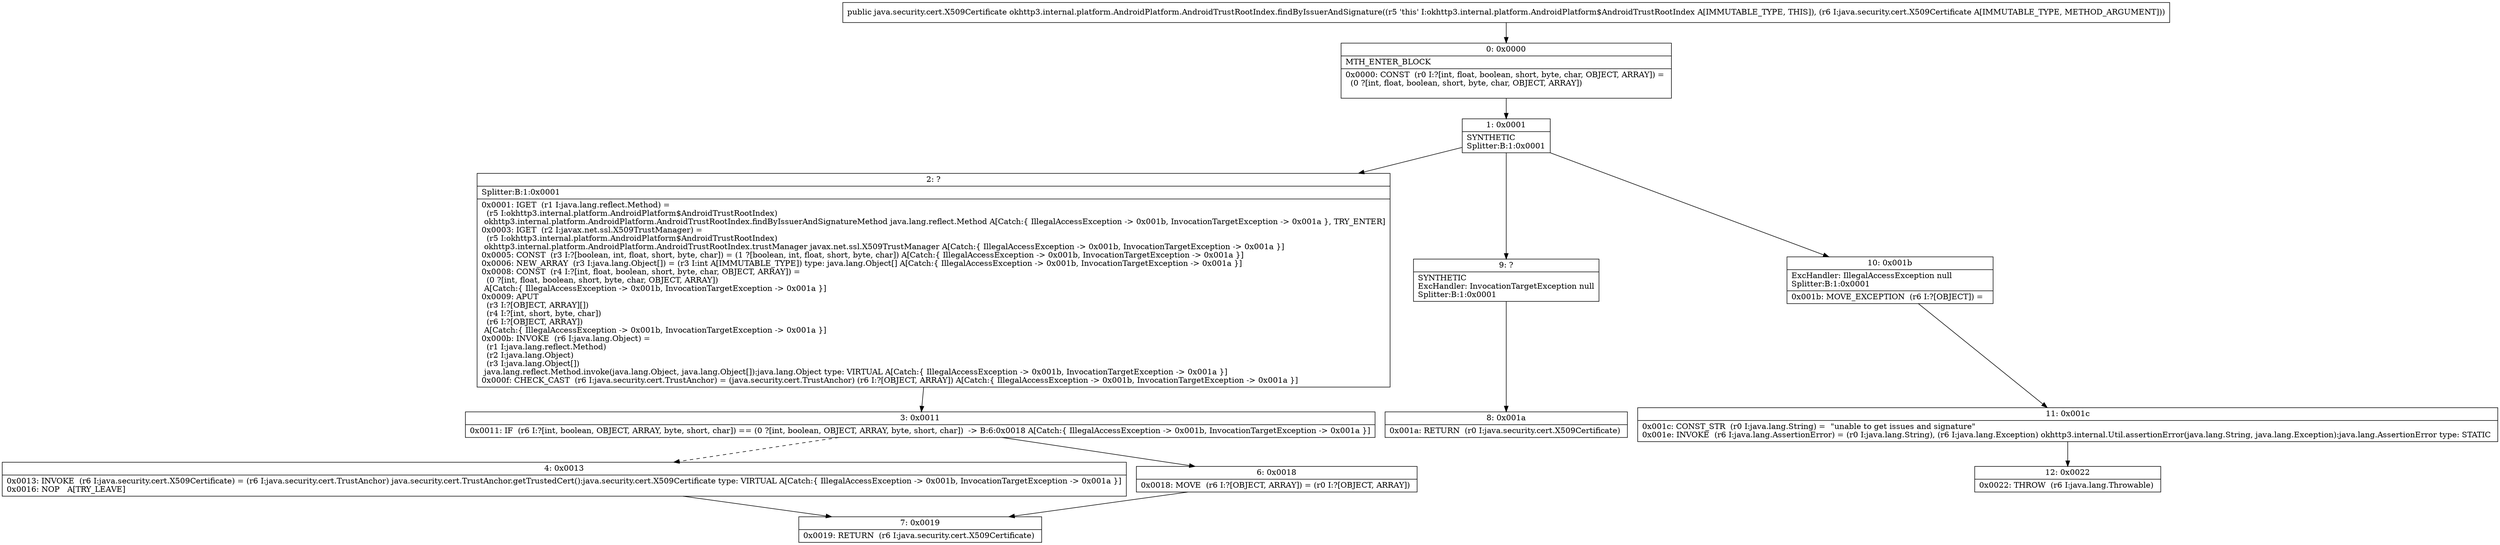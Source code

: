digraph "CFG forokhttp3.internal.platform.AndroidPlatform.AndroidTrustRootIndex.findByIssuerAndSignature(Ljava\/security\/cert\/X509Certificate;)Ljava\/security\/cert\/X509Certificate;" {
Node_0 [shape=record,label="{0\:\ 0x0000|MTH_ENTER_BLOCK\l|0x0000: CONST  (r0 I:?[int, float, boolean, short, byte, char, OBJECT, ARRAY]) = \l  (0 ?[int, float, boolean, short, byte, char, OBJECT, ARRAY])\l \l}"];
Node_1 [shape=record,label="{1\:\ 0x0001|SYNTHETIC\lSplitter:B:1:0x0001\l}"];
Node_2 [shape=record,label="{2\:\ ?|Splitter:B:1:0x0001\l|0x0001: IGET  (r1 I:java.lang.reflect.Method) = \l  (r5 I:okhttp3.internal.platform.AndroidPlatform$AndroidTrustRootIndex)\l okhttp3.internal.platform.AndroidPlatform.AndroidTrustRootIndex.findByIssuerAndSignatureMethod java.lang.reflect.Method A[Catch:\{ IllegalAccessException \-\> 0x001b, InvocationTargetException \-\> 0x001a \}, TRY_ENTER]\l0x0003: IGET  (r2 I:javax.net.ssl.X509TrustManager) = \l  (r5 I:okhttp3.internal.platform.AndroidPlatform$AndroidTrustRootIndex)\l okhttp3.internal.platform.AndroidPlatform.AndroidTrustRootIndex.trustManager javax.net.ssl.X509TrustManager A[Catch:\{ IllegalAccessException \-\> 0x001b, InvocationTargetException \-\> 0x001a \}]\l0x0005: CONST  (r3 I:?[boolean, int, float, short, byte, char]) = (1 ?[boolean, int, float, short, byte, char]) A[Catch:\{ IllegalAccessException \-\> 0x001b, InvocationTargetException \-\> 0x001a \}]\l0x0006: NEW_ARRAY  (r3 I:java.lang.Object[]) = (r3 I:int A[IMMUTABLE_TYPE]) type: java.lang.Object[] A[Catch:\{ IllegalAccessException \-\> 0x001b, InvocationTargetException \-\> 0x001a \}]\l0x0008: CONST  (r4 I:?[int, float, boolean, short, byte, char, OBJECT, ARRAY]) = \l  (0 ?[int, float, boolean, short, byte, char, OBJECT, ARRAY])\l A[Catch:\{ IllegalAccessException \-\> 0x001b, InvocationTargetException \-\> 0x001a \}]\l0x0009: APUT  \l  (r3 I:?[OBJECT, ARRAY][])\l  (r4 I:?[int, short, byte, char])\l  (r6 I:?[OBJECT, ARRAY])\l A[Catch:\{ IllegalAccessException \-\> 0x001b, InvocationTargetException \-\> 0x001a \}]\l0x000b: INVOKE  (r6 I:java.lang.Object) = \l  (r1 I:java.lang.reflect.Method)\l  (r2 I:java.lang.Object)\l  (r3 I:java.lang.Object[])\l java.lang.reflect.Method.invoke(java.lang.Object, java.lang.Object[]):java.lang.Object type: VIRTUAL A[Catch:\{ IllegalAccessException \-\> 0x001b, InvocationTargetException \-\> 0x001a \}]\l0x000f: CHECK_CAST  (r6 I:java.security.cert.TrustAnchor) = (java.security.cert.TrustAnchor) (r6 I:?[OBJECT, ARRAY]) A[Catch:\{ IllegalAccessException \-\> 0x001b, InvocationTargetException \-\> 0x001a \}]\l}"];
Node_3 [shape=record,label="{3\:\ 0x0011|0x0011: IF  (r6 I:?[int, boolean, OBJECT, ARRAY, byte, short, char]) == (0 ?[int, boolean, OBJECT, ARRAY, byte, short, char])  \-\> B:6:0x0018 A[Catch:\{ IllegalAccessException \-\> 0x001b, InvocationTargetException \-\> 0x001a \}]\l}"];
Node_4 [shape=record,label="{4\:\ 0x0013|0x0013: INVOKE  (r6 I:java.security.cert.X509Certificate) = (r6 I:java.security.cert.TrustAnchor) java.security.cert.TrustAnchor.getTrustedCert():java.security.cert.X509Certificate type: VIRTUAL A[Catch:\{ IllegalAccessException \-\> 0x001b, InvocationTargetException \-\> 0x001a \}]\l0x0016: NOP   A[TRY_LEAVE]\l}"];
Node_6 [shape=record,label="{6\:\ 0x0018|0x0018: MOVE  (r6 I:?[OBJECT, ARRAY]) = (r0 I:?[OBJECT, ARRAY]) \l}"];
Node_7 [shape=record,label="{7\:\ 0x0019|0x0019: RETURN  (r6 I:java.security.cert.X509Certificate) \l}"];
Node_8 [shape=record,label="{8\:\ 0x001a|0x001a: RETURN  (r0 I:java.security.cert.X509Certificate) \l}"];
Node_9 [shape=record,label="{9\:\ ?|SYNTHETIC\lExcHandler: InvocationTargetException null\lSplitter:B:1:0x0001\l}"];
Node_10 [shape=record,label="{10\:\ 0x001b|ExcHandler: IllegalAccessException null\lSplitter:B:1:0x0001\l|0x001b: MOVE_EXCEPTION  (r6 I:?[OBJECT]) =  \l}"];
Node_11 [shape=record,label="{11\:\ 0x001c|0x001c: CONST_STR  (r0 I:java.lang.String) =  \"unable to get issues and signature\" \l0x001e: INVOKE  (r6 I:java.lang.AssertionError) = (r0 I:java.lang.String), (r6 I:java.lang.Exception) okhttp3.internal.Util.assertionError(java.lang.String, java.lang.Exception):java.lang.AssertionError type: STATIC \l}"];
Node_12 [shape=record,label="{12\:\ 0x0022|0x0022: THROW  (r6 I:java.lang.Throwable) \l}"];
MethodNode[shape=record,label="{public java.security.cert.X509Certificate okhttp3.internal.platform.AndroidPlatform.AndroidTrustRootIndex.findByIssuerAndSignature((r5 'this' I:okhttp3.internal.platform.AndroidPlatform$AndroidTrustRootIndex A[IMMUTABLE_TYPE, THIS]), (r6 I:java.security.cert.X509Certificate A[IMMUTABLE_TYPE, METHOD_ARGUMENT])) }"];
MethodNode -> Node_0;
Node_0 -> Node_1;
Node_1 -> Node_2;
Node_1 -> Node_10;
Node_1 -> Node_9;
Node_2 -> Node_3;
Node_3 -> Node_4[style=dashed];
Node_3 -> Node_6;
Node_4 -> Node_7;
Node_6 -> Node_7;
Node_9 -> Node_8;
Node_10 -> Node_11;
Node_11 -> Node_12;
}

